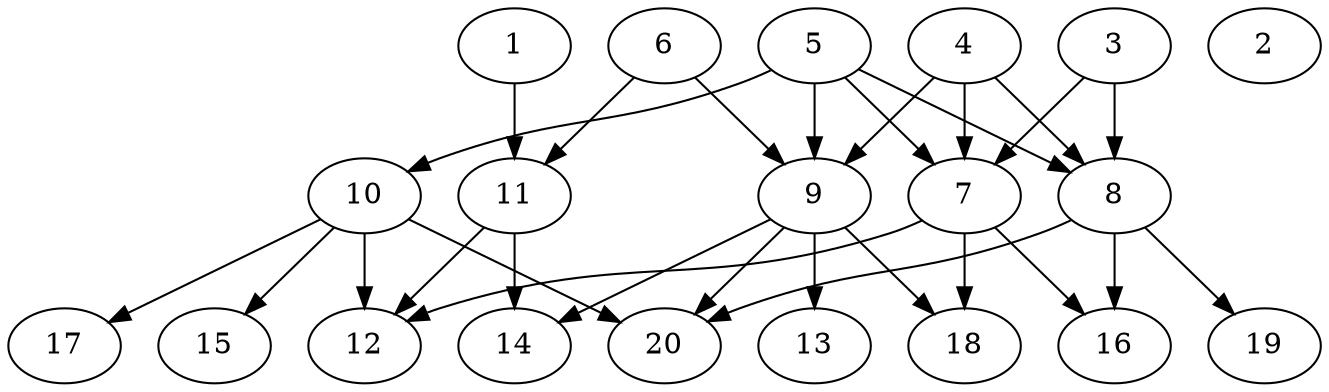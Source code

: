 // DAG automatically generated by daggen at Wed Jul 24 21:27:05 2019
// ./daggen --dot -n 20 --ccr 0.4 --fat 0.7 --regular 0.5 --density 0.5 --mindata 5242880 --maxdata 52428800 
digraph G {
  1 [size="41523200", alpha="0.02", expect_size="16609280"] 
  1 -> 11 [size ="16609280"]
  2 [size="92815360", alpha="0.05", expect_size="37126144"] 
  3 [size="87431680", alpha="0.16", expect_size="34972672"] 
  3 -> 7 [size ="34972672"]
  3 -> 8 [size ="34972672"]
  4 [size="117921280", alpha="0.02", expect_size="47168512"] 
  4 -> 7 [size ="47168512"]
  4 -> 8 [size ="47168512"]
  4 -> 9 [size ="47168512"]
  5 [size="16788480", alpha="0.08", expect_size="6715392"] 
  5 -> 7 [size ="6715392"]
  5 -> 8 [size ="6715392"]
  5 -> 9 [size ="6715392"]
  5 -> 10 [size ="6715392"]
  6 [size="89377280", alpha="0.06", expect_size="35750912"] 
  6 -> 9 [size ="35750912"]
  6 -> 11 [size ="35750912"]
  7 [size="56990720", alpha="0.01", expect_size="22796288"] 
  7 -> 12 [size ="22796288"]
  7 -> 16 [size ="22796288"]
  7 -> 18 [size ="22796288"]
  8 [size="81318400", alpha="0.16", expect_size="32527360"] 
  8 -> 16 [size ="32527360"]
  8 -> 19 [size ="32527360"]
  8 -> 20 [size ="32527360"]
  9 [size="51153920", alpha="0.02", expect_size="20461568"] 
  9 -> 13 [size ="20461568"]
  9 -> 14 [size ="20461568"]
  9 -> 18 [size ="20461568"]
  9 -> 20 [size ="20461568"]
  10 [size="25441280", alpha="0.06", expect_size="10176512"] 
  10 -> 12 [size ="10176512"]
  10 -> 15 [size ="10176512"]
  10 -> 17 [size ="10176512"]
  10 -> 20 [size ="10176512"]
  11 [size="102620160", alpha="0.12", expect_size="41048064"] 
  11 -> 12 [size ="41048064"]
  11 -> 14 [size ="41048064"]
  12 [size="112458240", alpha="0.10", expect_size="44983296"] 
  13 [size="25382400", alpha="0.13", expect_size="10152960"] 
  14 [size="120056320", alpha="0.13", expect_size="48022528"] 
  15 [size="131000320", alpha="0.06", expect_size="52400128"] 
  16 [size="62369280", alpha="0.08", expect_size="24947712"] 
  17 [size="99182080", alpha="0.09", expect_size="39672832"] 
  18 [size="106839040", alpha="0.09", expect_size="42735616"] 
  19 [size="85862400", alpha="0.14", expect_size="34344960"] 
  20 [size="99182080", alpha="0.04", expect_size="39672832"] 
}
